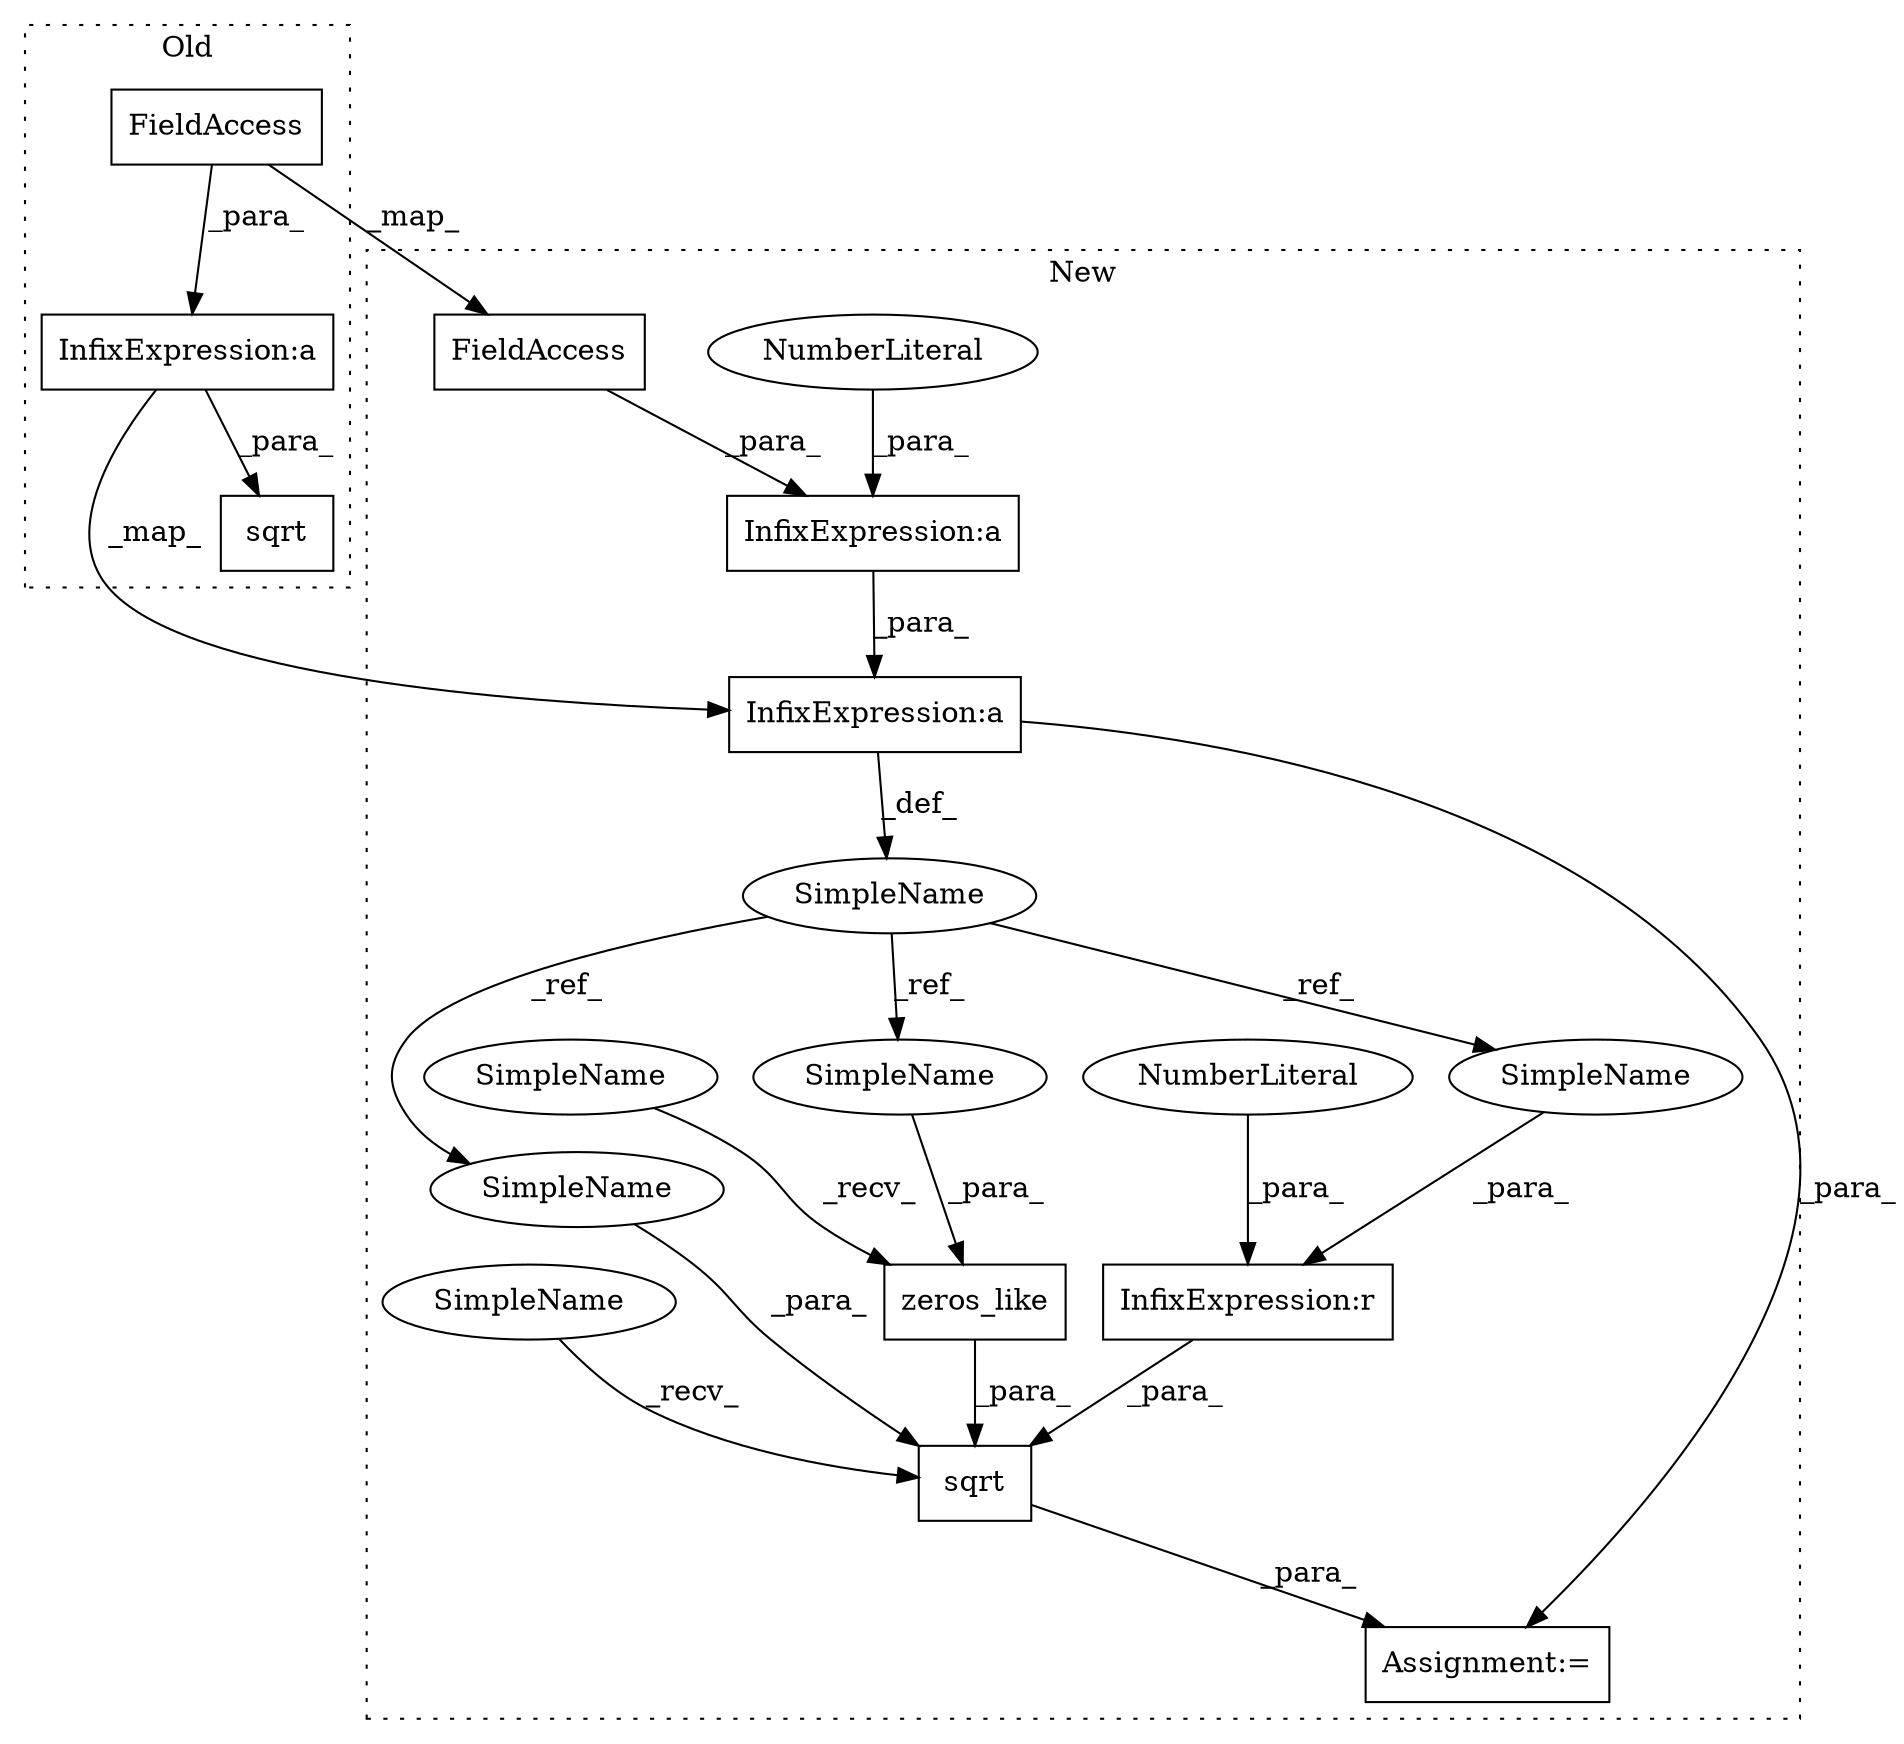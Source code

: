 digraph G {
subgraph cluster0 {
1 [label="sqrt" a="32" s="20281,20378" l="5,1" shape="box"];
8 [label="InfixExpression:a" a="27" s="20357" l="3" shape="box"];
12 [label="FieldAccess" a="22" s="20360" l="18" shape="box"];
label = "Old";
style="dotted";
}
subgraph cluster1 {
2 [label="zeros_like" a="32" s="20652,20671" l="11,1" shape="box"];
3 [label="SimpleName" a="42" s="20502" l="8" shape="ellipse"];
4 [label="InfixExpression:r" a="27" s="20682" l="4" shape="box"];
5 [label="NumberLiteral" a="34" s="20686" l="3" shape="ellipse"];
6 [label="sqrt" a="32" s="20632,20690" l="5,1" shape="box"];
7 [label="InfixExpression:a" a="27" s="20583" l="3" shape="box"];
9 [label="InfixExpression:a" a="27" s="20605" l="3" shape="box"];
10 [label="NumberLiteral" a="34" s="20608" l="1" shape="ellipse"];
11 [label="Assignment:=" a="7" s="20625" l="1" shape="box"];
13 [label="FieldAccess" a="22" s="20587" l="18" shape="box"];
14 [label="SimpleName" a="42" s="20674" l="8" shape="ellipse"];
15 [label="SimpleName" a="42" s="20637" l="8" shape="ellipse"];
16 [label="SimpleName" a="42" s="20663" l="8" shape="ellipse"];
17 [label="SimpleName" a="42" s="20626" l="5" shape="ellipse"];
18 [label="SimpleName" a="42" s="20646" l="5" shape="ellipse"];
label = "New";
style="dotted";
}
2 -> 6 [label="_para_"];
3 -> 15 [label="_ref_"];
3 -> 14 [label="_ref_"];
3 -> 16 [label="_ref_"];
4 -> 6 [label="_para_"];
5 -> 4 [label="_para_"];
6 -> 11 [label="_para_"];
7 -> 11 [label="_para_"];
7 -> 3 [label="_def_"];
8 -> 1 [label="_para_"];
8 -> 7 [label="_map_"];
9 -> 7 [label="_para_"];
10 -> 9 [label="_para_"];
12 -> 13 [label="_map_"];
12 -> 8 [label="_para_"];
13 -> 9 [label="_para_"];
14 -> 4 [label="_para_"];
15 -> 6 [label="_para_"];
16 -> 2 [label="_para_"];
17 -> 6 [label="_recv_"];
18 -> 2 [label="_recv_"];
}